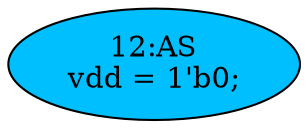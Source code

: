 strict digraph "" {
	node [label="\N"];
	"12:AS"	[ast="<pyverilog.vparser.ast.Assign object at 0x7fd48b3a4450>",
		def_var="['vdd']",
		fillcolor=deepskyblue,
		label="12:AS
vdd = 1'b0;",
		statements="[]",
		style=filled,
		typ=Assign,
		use_var="[]"];
}
